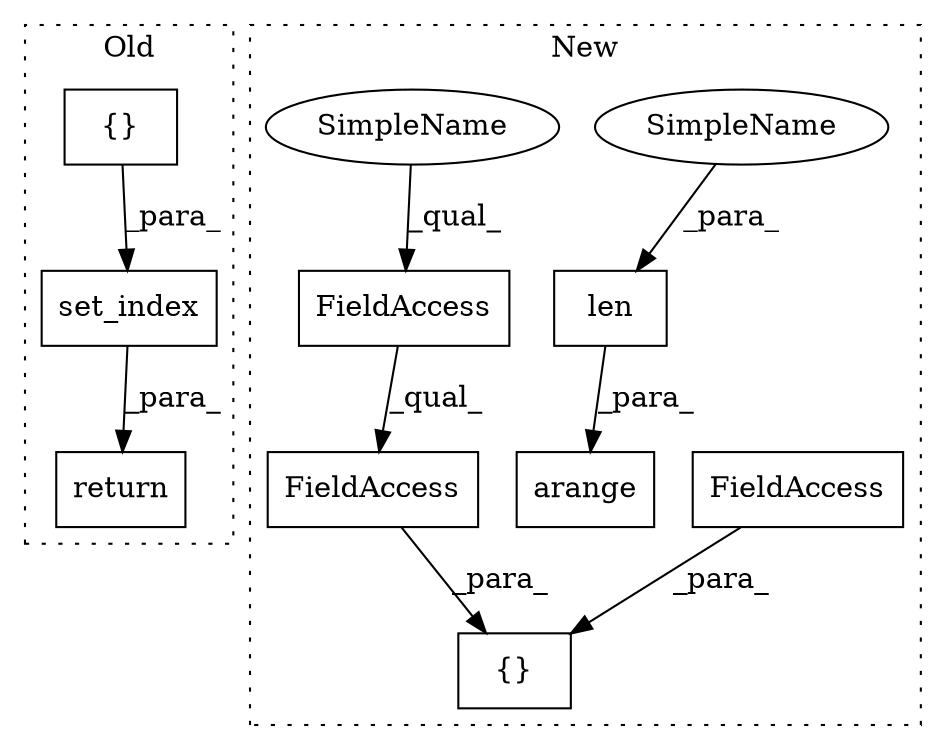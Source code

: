 digraph G {
subgraph cluster0 {
1 [label="set_index" a="32" s="789,834" l="10,1" shape="box"];
3 [label="{}" a="4" s="811,833" l="1,1" shape="box"];
4 [label="return" a="41" s="896" l="7" shape="box"];
label = "Old";
style="dotted";
}
subgraph cluster1 {
2 [label="arange" a="32" s="711,725" l="7,1" shape="box"];
5 [label="len" a="32" s="718,724" l="4,1" shape="box"];
6 [label="FieldAccess" a="22" s="987" l="8" shape="box"];
7 [label="FieldAccess" a="22" s="987" l="15" shape="box"];
8 [label="{}" a="4" s="986,1018" l="1,1" shape="box"];
9 [label="FieldAccess" a="22" s="1003" l="15" shape="box"];
10 [label="SimpleName" a="42" s="722" l="2" shape="ellipse"];
11 [label="SimpleName" a="42" s="987" l="2" shape="ellipse"];
label = "New";
style="dotted";
}
1 -> 4 [label="_para_"];
3 -> 1 [label="_para_"];
5 -> 2 [label="_para_"];
6 -> 7 [label="_qual_"];
7 -> 8 [label="_para_"];
9 -> 8 [label="_para_"];
10 -> 5 [label="_para_"];
11 -> 6 [label="_qual_"];
}